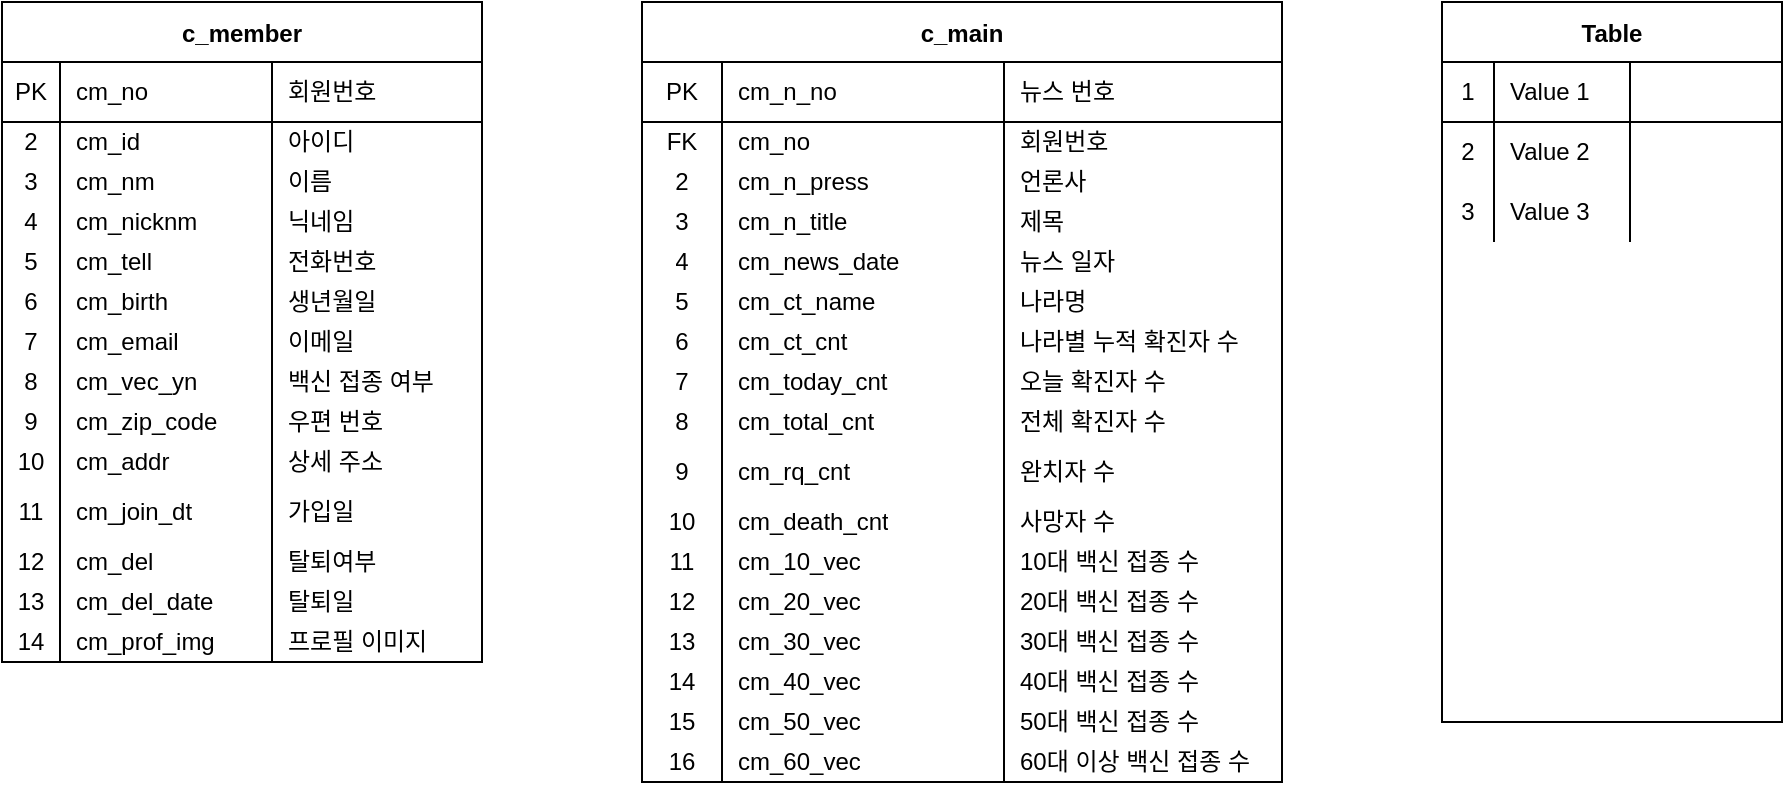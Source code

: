 <mxfile version="15.4.1" type="github" pages="2">
  <diagram id="PhgHmQy29HleR9232-ch" name="Page-1">
    <mxGraphModel dx="1422" dy="794" grid="1" gridSize="10" guides="1" tooltips="1" connect="1" arrows="1" fold="1" page="1" pageScale="1" pageWidth="3300" pageHeight="4681" math="0" shadow="0">
      <root>
        <mxCell id="0" />
        <mxCell id="1" parent="0" />
        <mxCell id="lu6jLlneWJ36-ySOmMYC-1" value="c_member" style="shape=table;startSize=30;container=1;collapsible=0;childLayout=tableLayout;fixedRows=1;rowLines=0;fontStyle=1;align=center;pointerEvents=1;" parent="1" vertex="1">
          <mxGeometry x="40" y="80" width="240" height="330" as="geometry" />
        </mxCell>
        <mxCell id="lu6jLlneWJ36-ySOmMYC-2" value="" style="shape=partialRectangle;html=1;whiteSpace=wrap;collapsible=0;dropTarget=0;pointerEvents=1;fillColor=none;top=0;left=0;bottom=1;right=0;points=[[0,0.5],[1,0.5]];portConstraint=eastwest;" parent="lu6jLlneWJ36-ySOmMYC-1" vertex="1">
          <mxGeometry y="30" width="240" height="30" as="geometry" />
        </mxCell>
        <mxCell id="lu6jLlneWJ36-ySOmMYC-3" value="PK" style="shape=partialRectangle;html=1;whiteSpace=wrap;connectable=0;fillColor=none;top=0;left=0;bottom=0;right=0;overflow=hidden;pointerEvents=1;" parent="lu6jLlneWJ36-ySOmMYC-2" vertex="1">
          <mxGeometry width="29" height="30" as="geometry">
            <mxRectangle width="29" height="30" as="alternateBounds" />
          </mxGeometry>
        </mxCell>
        <mxCell id="lu6jLlneWJ36-ySOmMYC-4" value="cm_no" style="shape=partialRectangle;html=1;whiteSpace=wrap;connectable=0;fillColor=none;top=0;left=0;bottom=0;right=0;align=left;spacingLeft=6;overflow=hidden;pointerEvents=1;" parent="lu6jLlneWJ36-ySOmMYC-2" vertex="1">
          <mxGeometry x="29" width="106" height="30" as="geometry">
            <mxRectangle width="106" height="30" as="alternateBounds" />
          </mxGeometry>
        </mxCell>
        <mxCell id="0epXOiF0-PzlHcYDLfbG-31" value="회원번호" style="shape=partialRectangle;html=1;whiteSpace=wrap;connectable=0;fillColor=none;top=0;left=0;bottom=0;right=0;align=left;spacingLeft=6;overflow=hidden;pointerEvents=1;" parent="lu6jLlneWJ36-ySOmMYC-2" vertex="1">
          <mxGeometry x="135" width="105" height="30" as="geometry">
            <mxRectangle width="105" height="30" as="alternateBounds" />
          </mxGeometry>
        </mxCell>
        <mxCell id="lu6jLlneWJ36-ySOmMYC-5" value="" style="shape=partialRectangle;html=1;whiteSpace=wrap;collapsible=0;dropTarget=0;pointerEvents=1;fillColor=none;top=0;left=0;bottom=0;right=0;points=[[0,0.5],[1,0.5]];portConstraint=eastwest;" parent="lu6jLlneWJ36-ySOmMYC-1" vertex="1">
          <mxGeometry y="60" width="240" height="20" as="geometry" />
        </mxCell>
        <mxCell id="lu6jLlneWJ36-ySOmMYC-6" value="2" style="shape=partialRectangle;html=1;whiteSpace=wrap;connectable=0;fillColor=none;top=0;left=0;bottom=0;right=0;overflow=hidden;pointerEvents=1;" parent="lu6jLlneWJ36-ySOmMYC-5" vertex="1">
          <mxGeometry width="29" height="20" as="geometry">
            <mxRectangle width="29" height="20" as="alternateBounds" />
          </mxGeometry>
        </mxCell>
        <mxCell id="lu6jLlneWJ36-ySOmMYC-7" value="cm_id" style="shape=partialRectangle;html=1;whiteSpace=wrap;connectable=0;fillColor=none;top=0;left=0;bottom=0;right=0;align=left;spacingLeft=6;overflow=hidden;pointerEvents=1;" parent="lu6jLlneWJ36-ySOmMYC-5" vertex="1">
          <mxGeometry x="29" width="106" height="20" as="geometry">
            <mxRectangle width="106" height="20" as="alternateBounds" />
          </mxGeometry>
        </mxCell>
        <mxCell id="0epXOiF0-PzlHcYDLfbG-32" value="아이디" style="shape=partialRectangle;html=1;whiteSpace=wrap;connectable=0;fillColor=none;top=0;left=0;bottom=0;right=0;align=left;spacingLeft=6;overflow=hidden;pointerEvents=1;" parent="lu6jLlneWJ36-ySOmMYC-5" vertex="1">
          <mxGeometry x="135" width="105" height="20" as="geometry">
            <mxRectangle width="105" height="20" as="alternateBounds" />
          </mxGeometry>
        </mxCell>
        <mxCell id="lu6jLlneWJ36-ySOmMYC-8" value="" style="shape=partialRectangle;html=1;whiteSpace=wrap;collapsible=0;dropTarget=0;pointerEvents=1;fillColor=none;top=0;left=0;bottom=0;right=0;points=[[0,0.5],[1,0.5]];portConstraint=eastwest;" parent="lu6jLlneWJ36-ySOmMYC-1" vertex="1">
          <mxGeometry y="80" width="240" height="20" as="geometry" />
        </mxCell>
        <mxCell id="lu6jLlneWJ36-ySOmMYC-9" value="3" style="shape=partialRectangle;html=1;whiteSpace=wrap;connectable=0;fillColor=none;top=0;left=0;bottom=0;right=0;overflow=hidden;pointerEvents=1;" parent="lu6jLlneWJ36-ySOmMYC-8" vertex="1">
          <mxGeometry width="29" height="20" as="geometry">
            <mxRectangle width="29" height="20" as="alternateBounds" />
          </mxGeometry>
        </mxCell>
        <mxCell id="lu6jLlneWJ36-ySOmMYC-10" value="cm_nm" style="shape=partialRectangle;html=1;whiteSpace=wrap;connectable=0;fillColor=none;top=0;left=0;bottom=0;right=0;align=left;spacingLeft=6;overflow=hidden;pointerEvents=1;" parent="lu6jLlneWJ36-ySOmMYC-8" vertex="1">
          <mxGeometry x="29" width="106" height="20" as="geometry">
            <mxRectangle width="106" height="20" as="alternateBounds" />
          </mxGeometry>
        </mxCell>
        <mxCell id="0epXOiF0-PzlHcYDLfbG-33" value="이름" style="shape=partialRectangle;html=1;whiteSpace=wrap;connectable=0;fillColor=none;top=0;left=0;bottom=0;right=0;align=left;spacingLeft=6;overflow=hidden;pointerEvents=1;" parent="lu6jLlneWJ36-ySOmMYC-8" vertex="1">
          <mxGeometry x="135" width="105" height="20" as="geometry">
            <mxRectangle width="105" height="20" as="alternateBounds" />
          </mxGeometry>
        </mxCell>
        <mxCell id="0epXOiF0-PzlHcYDLfbG-7" style="shape=partialRectangle;html=1;whiteSpace=wrap;collapsible=0;dropTarget=0;pointerEvents=1;fillColor=none;top=0;left=0;bottom=0;right=0;points=[[0,0.5],[1,0.5]];portConstraint=eastwest;" parent="lu6jLlneWJ36-ySOmMYC-1" vertex="1">
          <mxGeometry y="100" width="240" height="20" as="geometry" />
        </mxCell>
        <mxCell id="0epXOiF0-PzlHcYDLfbG-8" value="4" style="shape=partialRectangle;html=1;whiteSpace=wrap;connectable=0;fillColor=none;top=0;left=0;bottom=0;right=0;overflow=hidden;pointerEvents=1;" parent="0epXOiF0-PzlHcYDLfbG-7" vertex="1">
          <mxGeometry width="29" height="20" as="geometry">
            <mxRectangle width="29" height="20" as="alternateBounds" />
          </mxGeometry>
        </mxCell>
        <mxCell id="0epXOiF0-PzlHcYDLfbG-9" value="cm_nicknm" style="shape=partialRectangle;html=1;whiteSpace=wrap;connectable=0;fillColor=none;top=0;left=0;bottom=0;right=0;align=left;spacingLeft=6;overflow=hidden;pointerEvents=1;" parent="0epXOiF0-PzlHcYDLfbG-7" vertex="1">
          <mxGeometry x="29" width="106" height="20" as="geometry">
            <mxRectangle width="106" height="20" as="alternateBounds" />
          </mxGeometry>
        </mxCell>
        <mxCell id="0epXOiF0-PzlHcYDLfbG-34" value="닉네임" style="shape=partialRectangle;html=1;whiteSpace=wrap;connectable=0;fillColor=none;top=0;left=0;bottom=0;right=0;align=left;spacingLeft=6;overflow=hidden;pointerEvents=1;" parent="0epXOiF0-PzlHcYDLfbG-7" vertex="1">
          <mxGeometry x="135" width="105" height="20" as="geometry">
            <mxRectangle width="105" height="20" as="alternateBounds" />
          </mxGeometry>
        </mxCell>
        <mxCell id="0epXOiF0-PzlHcYDLfbG-10" style="shape=partialRectangle;html=1;whiteSpace=wrap;collapsible=0;dropTarget=0;pointerEvents=1;fillColor=none;top=0;left=0;bottom=0;right=0;points=[[0,0.5],[1,0.5]];portConstraint=eastwest;" parent="lu6jLlneWJ36-ySOmMYC-1" vertex="1">
          <mxGeometry y="120" width="240" height="20" as="geometry" />
        </mxCell>
        <mxCell id="0epXOiF0-PzlHcYDLfbG-11" value="5" style="shape=partialRectangle;html=1;whiteSpace=wrap;connectable=0;fillColor=none;top=0;left=0;bottom=0;right=0;overflow=hidden;pointerEvents=1;" parent="0epXOiF0-PzlHcYDLfbG-10" vertex="1">
          <mxGeometry width="29" height="20" as="geometry">
            <mxRectangle width="29" height="20" as="alternateBounds" />
          </mxGeometry>
        </mxCell>
        <mxCell id="0epXOiF0-PzlHcYDLfbG-12" value="&lt;span&gt;cm_tell&lt;/span&gt;" style="shape=partialRectangle;html=1;whiteSpace=wrap;connectable=0;fillColor=none;top=0;left=0;bottom=0;right=0;align=left;spacingLeft=6;overflow=hidden;pointerEvents=1;" parent="0epXOiF0-PzlHcYDLfbG-10" vertex="1">
          <mxGeometry x="29" width="106" height="20" as="geometry">
            <mxRectangle width="106" height="20" as="alternateBounds" />
          </mxGeometry>
        </mxCell>
        <mxCell id="0epXOiF0-PzlHcYDLfbG-35" value="전화번호" style="shape=partialRectangle;html=1;whiteSpace=wrap;connectable=0;fillColor=none;top=0;left=0;bottom=0;right=0;align=left;spacingLeft=6;overflow=hidden;pointerEvents=1;" parent="0epXOiF0-PzlHcYDLfbG-10" vertex="1">
          <mxGeometry x="135" width="105" height="20" as="geometry">
            <mxRectangle width="105" height="20" as="alternateBounds" />
          </mxGeometry>
        </mxCell>
        <mxCell id="W1DUVoy07ReQrdQAv5vD-70" style="shape=partialRectangle;html=1;whiteSpace=wrap;collapsible=0;dropTarget=0;pointerEvents=1;fillColor=none;top=0;left=0;bottom=0;right=0;points=[[0,0.5],[1,0.5]];portConstraint=eastwest;" vertex="1" parent="lu6jLlneWJ36-ySOmMYC-1">
          <mxGeometry y="140" width="240" height="20" as="geometry" />
        </mxCell>
        <mxCell id="W1DUVoy07ReQrdQAv5vD-71" value="6" style="shape=partialRectangle;html=1;whiteSpace=wrap;connectable=0;fillColor=none;top=0;left=0;bottom=0;right=0;overflow=hidden;pointerEvents=1;" vertex="1" parent="W1DUVoy07ReQrdQAv5vD-70">
          <mxGeometry width="29" height="20" as="geometry">
            <mxRectangle width="29" height="20" as="alternateBounds" />
          </mxGeometry>
        </mxCell>
        <mxCell id="W1DUVoy07ReQrdQAv5vD-72" value="cm_birth" style="shape=partialRectangle;html=1;whiteSpace=wrap;connectable=0;fillColor=none;top=0;left=0;bottom=0;right=0;align=left;spacingLeft=6;overflow=hidden;pointerEvents=1;" vertex="1" parent="W1DUVoy07ReQrdQAv5vD-70">
          <mxGeometry x="29" width="106" height="20" as="geometry">
            <mxRectangle width="106" height="20" as="alternateBounds" />
          </mxGeometry>
        </mxCell>
        <mxCell id="W1DUVoy07ReQrdQAv5vD-73" value="생년월일" style="shape=partialRectangle;html=1;whiteSpace=wrap;connectable=0;fillColor=none;top=0;left=0;bottom=0;right=0;align=left;spacingLeft=6;overflow=hidden;pointerEvents=1;" vertex="1" parent="W1DUVoy07ReQrdQAv5vD-70">
          <mxGeometry x="135" width="105" height="20" as="geometry">
            <mxRectangle width="105" height="20" as="alternateBounds" />
          </mxGeometry>
        </mxCell>
        <mxCell id="0epXOiF0-PzlHcYDLfbG-13" style="shape=partialRectangle;html=1;whiteSpace=wrap;collapsible=0;dropTarget=0;pointerEvents=1;fillColor=none;top=0;left=0;bottom=0;right=0;points=[[0,0.5],[1,0.5]];portConstraint=eastwest;" parent="lu6jLlneWJ36-ySOmMYC-1" vertex="1">
          <mxGeometry y="160" width="240" height="20" as="geometry" />
        </mxCell>
        <mxCell id="0epXOiF0-PzlHcYDLfbG-14" value="7" style="shape=partialRectangle;html=1;whiteSpace=wrap;connectable=0;fillColor=none;top=0;left=0;bottom=0;right=0;overflow=hidden;pointerEvents=1;" parent="0epXOiF0-PzlHcYDLfbG-13" vertex="1">
          <mxGeometry width="29" height="20" as="geometry">
            <mxRectangle width="29" height="20" as="alternateBounds" />
          </mxGeometry>
        </mxCell>
        <mxCell id="0epXOiF0-PzlHcYDLfbG-15" value="&lt;span&gt;cm_email&lt;/span&gt;" style="shape=partialRectangle;html=1;whiteSpace=wrap;connectable=0;fillColor=none;top=0;left=0;bottom=0;right=0;align=left;spacingLeft=6;overflow=hidden;pointerEvents=1;" parent="0epXOiF0-PzlHcYDLfbG-13" vertex="1">
          <mxGeometry x="29" width="106" height="20" as="geometry">
            <mxRectangle width="106" height="20" as="alternateBounds" />
          </mxGeometry>
        </mxCell>
        <mxCell id="0epXOiF0-PzlHcYDLfbG-36" value="이메일" style="shape=partialRectangle;html=1;whiteSpace=wrap;connectable=0;fillColor=none;top=0;left=0;bottom=0;right=0;align=left;spacingLeft=6;overflow=hidden;pointerEvents=1;" parent="0epXOiF0-PzlHcYDLfbG-13" vertex="1">
          <mxGeometry x="135" width="105" height="20" as="geometry">
            <mxRectangle width="105" height="20" as="alternateBounds" />
          </mxGeometry>
        </mxCell>
        <mxCell id="0epXOiF0-PzlHcYDLfbG-16" style="shape=partialRectangle;html=1;whiteSpace=wrap;collapsible=0;dropTarget=0;pointerEvents=1;fillColor=none;top=0;left=0;bottom=0;right=0;points=[[0,0.5],[1,0.5]];portConstraint=eastwest;" parent="lu6jLlneWJ36-ySOmMYC-1" vertex="1">
          <mxGeometry y="180" width="240" height="20" as="geometry" />
        </mxCell>
        <mxCell id="0epXOiF0-PzlHcYDLfbG-17" value="8" style="shape=partialRectangle;html=1;whiteSpace=wrap;connectable=0;fillColor=none;top=0;left=0;bottom=0;right=0;overflow=hidden;pointerEvents=1;" parent="0epXOiF0-PzlHcYDLfbG-16" vertex="1">
          <mxGeometry width="29" height="20" as="geometry">
            <mxRectangle width="29" height="20" as="alternateBounds" />
          </mxGeometry>
        </mxCell>
        <mxCell id="0epXOiF0-PzlHcYDLfbG-18" value="&lt;span&gt;cm_vec_yn&lt;/span&gt;" style="shape=partialRectangle;html=1;whiteSpace=wrap;connectable=0;fillColor=none;top=0;left=0;bottom=0;right=0;align=left;spacingLeft=6;overflow=hidden;pointerEvents=1;" parent="0epXOiF0-PzlHcYDLfbG-16" vertex="1">
          <mxGeometry x="29" width="106" height="20" as="geometry">
            <mxRectangle width="106" height="20" as="alternateBounds" />
          </mxGeometry>
        </mxCell>
        <mxCell id="0epXOiF0-PzlHcYDLfbG-37" value="백신 접종 여부" style="shape=partialRectangle;html=1;whiteSpace=wrap;connectable=0;fillColor=none;top=0;left=0;bottom=0;right=0;align=left;spacingLeft=6;overflow=hidden;pointerEvents=1;" parent="0epXOiF0-PzlHcYDLfbG-16" vertex="1">
          <mxGeometry x="135" width="105" height="20" as="geometry">
            <mxRectangle width="105" height="20" as="alternateBounds" />
          </mxGeometry>
        </mxCell>
        <mxCell id="0epXOiF0-PzlHcYDLfbG-19" style="shape=partialRectangle;html=1;whiteSpace=wrap;collapsible=0;dropTarget=0;pointerEvents=1;fillColor=none;top=0;left=0;bottom=0;right=0;points=[[0,0.5],[1,0.5]];portConstraint=eastwest;" parent="lu6jLlneWJ36-ySOmMYC-1" vertex="1">
          <mxGeometry y="200" width="240" height="20" as="geometry" />
        </mxCell>
        <mxCell id="0epXOiF0-PzlHcYDLfbG-20" value="9" style="shape=partialRectangle;html=1;whiteSpace=wrap;connectable=0;fillColor=none;top=0;left=0;bottom=0;right=0;overflow=hidden;pointerEvents=1;" parent="0epXOiF0-PzlHcYDLfbG-19" vertex="1">
          <mxGeometry width="29" height="20" as="geometry">
            <mxRectangle width="29" height="20" as="alternateBounds" />
          </mxGeometry>
        </mxCell>
        <mxCell id="0epXOiF0-PzlHcYDLfbG-21" value="&lt;span&gt;cm_zip_code&lt;/span&gt;" style="shape=partialRectangle;html=1;whiteSpace=wrap;connectable=0;fillColor=none;top=0;left=0;bottom=0;right=0;align=left;spacingLeft=6;overflow=hidden;pointerEvents=1;" parent="0epXOiF0-PzlHcYDLfbG-19" vertex="1">
          <mxGeometry x="29" width="106" height="20" as="geometry">
            <mxRectangle width="106" height="20" as="alternateBounds" />
          </mxGeometry>
        </mxCell>
        <mxCell id="0epXOiF0-PzlHcYDLfbG-38" value="우편 번호" style="shape=partialRectangle;html=1;whiteSpace=wrap;connectable=0;fillColor=none;top=0;left=0;bottom=0;right=0;align=left;spacingLeft=6;overflow=hidden;pointerEvents=1;" parent="0epXOiF0-PzlHcYDLfbG-19" vertex="1">
          <mxGeometry x="135" width="105" height="20" as="geometry">
            <mxRectangle width="105" height="20" as="alternateBounds" />
          </mxGeometry>
        </mxCell>
        <mxCell id="W1DUVoy07ReQrdQAv5vD-5" style="shape=partialRectangle;html=1;whiteSpace=wrap;collapsible=0;dropTarget=0;pointerEvents=1;fillColor=none;top=0;left=0;bottom=0;right=0;points=[[0,0.5],[1,0.5]];portConstraint=eastwest;" vertex="1" parent="lu6jLlneWJ36-ySOmMYC-1">
          <mxGeometry y="220" width="240" height="20" as="geometry" />
        </mxCell>
        <mxCell id="W1DUVoy07ReQrdQAv5vD-6" value="10" style="shape=partialRectangle;html=1;whiteSpace=wrap;connectable=0;fillColor=none;top=0;left=0;bottom=0;right=0;overflow=hidden;pointerEvents=1;" vertex="1" parent="W1DUVoy07ReQrdQAv5vD-5">
          <mxGeometry width="29" height="20" as="geometry">
            <mxRectangle width="29" height="20" as="alternateBounds" />
          </mxGeometry>
        </mxCell>
        <mxCell id="W1DUVoy07ReQrdQAv5vD-7" value="&lt;span&gt;cm_addr&lt;/span&gt;" style="shape=partialRectangle;html=1;whiteSpace=wrap;connectable=0;fillColor=none;top=0;left=0;bottom=0;right=0;align=left;spacingLeft=6;overflow=hidden;pointerEvents=1;" vertex="1" parent="W1DUVoy07ReQrdQAv5vD-5">
          <mxGeometry x="29" width="106" height="20" as="geometry">
            <mxRectangle width="106" height="20" as="alternateBounds" />
          </mxGeometry>
        </mxCell>
        <mxCell id="W1DUVoy07ReQrdQAv5vD-8" value="상세 주소" style="shape=partialRectangle;html=1;whiteSpace=wrap;connectable=0;fillColor=none;top=0;left=0;bottom=0;right=0;align=left;spacingLeft=6;overflow=hidden;pointerEvents=1;" vertex="1" parent="W1DUVoy07ReQrdQAv5vD-5">
          <mxGeometry x="135" width="105" height="20" as="geometry">
            <mxRectangle width="105" height="20" as="alternateBounds" />
          </mxGeometry>
        </mxCell>
        <mxCell id="0epXOiF0-PzlHcYDLfbG-22" style="shape=partialRectangle;html=1;whiteSpace=wrap;collapsible=0;dropTarget=0;pointerEvents=1;fillColor=none;top=0;left=0;bottom=0;right=0;points=[[0,0.5],[1,0.5]];portConstraint=eastwest;" parent="lu6jLlneWJ36-ySOmMYC-1" vertex="1">
          <mxGeometry y="240" width="240" height="30" as="geometry" />
        </mxCell>
        <mxCell id="0epXOiF0-PzlHcYDLfbG-23" value="11" style="shape=partialRectangle;html=1;whiteSpace=wrap;connectable=0;fillColor=none;top=0;left=0;bottom=0;right=0;overflow=hidden;pointerEvents=1;" parent="0epXOiF0-PzlHcYDLfbG-22" vertex="1">
          <mxGeometry width="29" height="30" as="geometry">
            <mxRectangle width="29" height="30" as="alternateBounds" />
          </mxGeometry>
        </mxCell>
        <mxCell id="0epXOiF0-PzlHcYDLfbG-24" value="&lt;span&gt;cm_join_dt&lt;/span&gt;" style="shape=partialRectangle;html=1;whiteSpace=wrap;connectable=0;fillColor=none;top=0;left=0;bottom=0;right=0;align=left;spacingLeft=6;overflow=hidden;pointerEvents=1;" parent="0epXOiF0-PzlHcYDLfbG-22" vertex="1">
          <mxGeometry x="29" width="106" height="30" as="geometry">
            <mxRectangle width="106" height="30" as="alternateBounds" />
          </mxGeometry>
        </mxCell>
        <mxCell id="0epXOiF0-PzlHcYDLfbG-39" value="가입일" style="shape=partialRectangle;html=1;whiteSpace=wrap;connectable=0;fillColor=none;top=0;left=0;bottom=0;right=0;align=left;spacingLeft=6;overflow=hidden;pointerEvents=1;" parent="0epXOiF0-PzlHcYDLfbG-22" vertex="1">
          <mxGeometry x="135" width="105" height="30" as="geometry">
            <mxRectangle width="105" height="30" as="alternateBounds" />
          </mxGeometry>
        </mxCell>
        <mxCell id="0epXOiF0-PzlHcYDLfbG-25" style="shape=partialRectangle;html=1;whiteSpace=wrap;collapsible=0;dropTarget=0;pointerEvents=1;fillColor=none;top=0;left=0;bottom=0;right=0;points=[[0,0.5],[1,0.5]];portConstraint=eastwest;" parent="lu6jLlneWJ36-ySOmMYC-1" vertex="1">
          <mxGeometry y="270" width="240" height="20" as="geometry" />
        </mxCell>
        <mxCell id="0epXOiF0-PzlHcYDLfbG-26" value="12" style="shape=partialRectangle;html=1;whiteSpace=wrap;connectable=0;fillColor=none;top=0;left=0;bottom=0;right=0;overflow=hidden;pointerEvents=1;" parent="0epXOiF0-PzlHcYDLfbG-25" vertex="1">
          <mxGeometry width="29" height="20" as="geometry">
            <mxRectangle width="29" height="20" as="alternateBounds" />
          </mxGeometry>
        </mxCell>
        <mxCell id="0epXOiF0-PzlHcYDLfbG-27" value="&lt;span&gt;cm_del&lt;/span&gt;" style="shape=partialRectangle;html=1;whiteSpace=wrap;connectable=0;fillColor=none;top=0;left=0;bottom=0;right=0;align=left;spacingLeft=6;overflow=hidden;pointerEvents=1;" parent="0epXOiF0-PzlHcYDLfbG-25" vertex="1">
          <mxGeometry x="29" width="106" height="20" as="geometry">
            <mxRectangle width="106" height="20" as="alternateBounds" />
          </mxGeometry>
        </mxCell>
        <mxCell id="0epXOiF0-PzlHcYDLfbG-40" value="탈퇴여부" style="shape=partialRectangle;html=1;whiteSpace=wrap;connectable=0;fillColor=none;top=0;left=0;bottom=0;right=0;align=left;spacingLeft=6;overflow=hidden;pointerEvents=1;" parent="0epXOiF0-PzlHcYDLfbG-25" vertex="1">
          <mxGeometry x="135" width="105" height="20" as="geometry">
            <mxRectangle width="105" height="20" as="alternateBounds" />
          </mxGeometry>
        </mxCell>
        <mxCell id="0epXOiF0-PzlHcYDLfbG-28" style="shape=partialRectangle;html=1;whiteSpace=wrap;collapsible=0;dropTarget=0;pointerEvents=1;fillColor=none;top=0;left=0;bottom=0;right=0;points=[[0,0.5],[1,0.5]];portConstraint=eastwest;" parent="lu6jLlneWJ36-ySOmMYC-1" vertex="1">
          <mxGeometry y="290" width="240" height="20" as="geometry" />
        </mxCell>
        <mxCell id="0epXOiF0-PzlHcYDLfbG-29" value="13" style="shape=partialRectangle;html=1;whiteSpace=wrap;connectable=0;fillColor=none;top=0;left=0;bottom=0;right=0;overflow=hidden;pointerEvents=1;" parent="0epXOiF0-PzlHcYDLfbG-28" vertex="1">
          <mxGeometry width="29" height="20" as="geometry">
            <mxRectangle width="29" height="20" as="alternateBounds" />
          </mxGeometry>
        </mxCell>
        <mxCell id="0epXOiF0-PzlHcYDLfbG-30" value="cm_del_date" style="shape=partialRectangle;html=1;whiteSpace=wrap;connectable=0;fillColor=none;top=0;left=0;bottom=0;right=0;align=left;spacingLeft=6;overflow=hidden;pointerEvents=1;" parent="0epXOiF0-PzlHcYDLfbG-28" vertex="1">
          <mxGeometry x="29" width="106" height="20" as="geometry">
            <mxRectangle width="106" height="20" as="alternateBounds" />
          </mxGeometry>
        </mxCell>
        <mxCell id="0epXOiF0-PzlHcYDLfbG-41" value="탈퇴일" style="shape=partialRectangle;html=1;whiteSpace=wrap;connectable=0;fillColor=none;top=0;left=0;bottom=0;right=0;align=left;spacingLeft=6;overflow=hidden;pointerEvents=1;" parent="0epXOiF0-PzlHcYDLfbG-28" vertex="1">
          <mxGeometry x="135" width="105" height="20" as="geometry">
            <mxRectangle width="105" height="20" as="alternateBounds" />
          </mxGeometry>
        </mxCell>
        <mxCell id="W1DUVoy07ReQrdQAv5vD-1" style="shape=partialRectangle;html=1;whiteSpace=wrap;collapsible=0;dropTarget=0;pointerEvents=1;fillColor=none;top=0;left=0;bottom=0;right=0;points=[[0,0.5],[1,0.5]];portConstraint=eastwest;" vertex="1" parent="lu6jLlneWJ36-ySOmMYC-1">
          <mxGeometry y="310" width="240" height="20" as="geometry" />
        </mxCell>
        <mxCell id="W1DUVoy07ReQrdQAv5vD-2" value="14" style="shape=partialRectangle;html=1;whiteSpace=wrap;connectable=0;fillColor=none;top=0;left=0;bottom=0;right=0;overflow=hidden;pointerEvents=1;" vertex="1" parent="W1DUVoy07ReQrdQAv5vD-1">
          <mxGeometry width="29" height="20" as="geometry">
            <mxRectangle width="29" height="20" as="alternateBounds" />
          </mxGeometry>
        </mxCell>
        <mxCell id="W1DUVoy07ReQrdQAv5vD-3" value="&lt;span&gt;cm_prof_img&lt;/span&gt;" style="shape=partialRectangle;html=1;whiteSpace=wrap;connectable=0;fillColor=none;top=0;left=0;bottom=0;right=0;align=left;spacingLeft=6;overflow=hidden;pointerEvents=1;" vertex="1" parent="W1DUVoy07ReQrdQAv5vD-1">
          <mxGeometry x="29" width="106" height="20" as="geometry">
            <mxRectangle width="106" height="20" as="alternateBounds" />
          </mxGeometry>
        </mxCell>
        <mxCell id="W1DUVoy07ReQrdQAv5vD-4" value="프로필 이미지" style="shape=partialRectangle;html=1;whiteSpace=wrap;connectable=0;fillColor=none;top=0;left=0;bottom=0;right=0;align=left;spacingLeft=6;overflow=hidden;pointerEvents=1;" vertex="1" parent="W1DUVoy07ReQrdQAv5vD-1">
          <mxGeometry x="135" width="105" height="20" as="geometry">
            <mxRectangle width="105" height="20" as="alternateBounds" />
          </mxGeometry>
        </mxCell>
        <mxCell id="W1DUVoy07ReQrdQAv5vD-9" value="c_main" style="shape=table;startSize=30;container=1;collapsible=0;childLayout=tableLayout;fixedRows=1;rowLines=0;fontStyle=1;align=center;pointerEvents=1;" vertex="1" parent="1">
          <mxGeometry x="360" y="80" width="320" height="390" as="geometry" />
        </mxCell>
        <mxCell id="W1DUVoy07ReQrdQAv5vD-10" value="" style="shape=partialRectangle;html=1;whiteSpace=wrap;collapsible=0;dropTarget=0;pointerEvents=1;fillColor=none;top=0;left=0;bottom=1;right=0;points=[[0,0.5],[1,0.5]];portConstraint=eastwest;" vertex="1" parent="W1DUVoy07ReQrdQAv5vD-9">
          <mxGeometry y="30" width="320" height="30" as="geometry" />
        </mxCell>
        <mxCell id="W1DUVoy07ReQrdQAv5vD-11" value="PK" style="shape=partialRectangle;html=1;whiteSpace=wrap;connectable=0;fillColor=none;top=0;left=0;bottom=0;right=0;overflow=hidden;pointerEvents=1;" vertex="1" parent="W1DUVoy07ReQrdQAv5vD-10">
          <mxGeometry width="40" height="30" as="geometry">
            <mxRectangle width="40" height="30" as="alternateBounds" />
          </mxGeometry>
        </mxCell>
        <mxCell id="W1DUVoy07ReQrdQAv5vD-12" value="cm_n_no" style="shape=partialRectangle;html=1;whiteSpace=wrap;connectable=0;fillColor=none;top=0;left=0;bottom=0;right=0;align=left;spacingLeft=6;overflow=hidden;pointerEvents=1;" vertex="1" parent="W1DUVoy07ReQrdQAv5vD-10">
          <mxGeometry x="40" width="141" height="30" as="geometry">
            <mxRectangle width="141" height="30" as="alternateBounds" />
          </mxGeometry>
        </mxCell>
        <mxCell id="W1DUVoy07ReQrdQAv5vD-13" value="뉴스 번호" style="shape=partialRectangle;html=1;whiteSpace=wrap;connectable=0;fillColor=none;top=0;left=0;bottom=0;right=0;align=left;spacingLeft=6;overflow=hidden;pointerEvents=1;" vertex="1" parent="W1DUVoy07ReQrdQAv5vD-10">
          <mxGeometry x="181" width="139" height="30" as="geometry">
            <mxRectangle width="139" height="30" as="alternateBounds" />
          </mxGeometry>
        </mxCell>
        <mxCell id="W1DUVoy07ReQrdQAv5vD-101" style="shape=partialRectangle;html=1;whiteSpace=wrap;collapsible=0;dropTarget=0;pointerEvents=1;fillColor=none;top=0;left=0;bottom=0;right=0;points=[[0,0.5],[1,0.5]];portConstraint=eastwest;" vertex="1" parent="W1DUVoy07ReQrdQAv5vD-9">
          <mxGeometry y="60" width="320" height="20" as="geometry" />
        </mxCell>
        <mxCell id="W1DUVoy07ReQrdQAv5vD-102" value="&lt;span&gt;FK&lt;/span&gt;" style="shape=partialRectangle;html=1;whiteSpace=wrap;connectable=0;fillColor=none;top=0;left=0;bottom=0;right=0;overflow=hidden;pointerEvents=1;" vertex="1" parent="W1DUVoy07ReQrdQAv5vD-101">
          <mxGeometry width="40" height="20" as="geometry">
            <mxRectangle width="40" height="20" as="alternateBounds" />
          </mxGeometry>
        </mxCell>
        <mxCell id="W1DUVoy07ReQrdQAv5vD-103" value="&lt;span&gt;cm_no&lt;/span&gt;" style="shape=partialRectangle;html=1;whiteSpace=wrap;connectable=0;fillColor=none;top=0;left=0;bottom=0;right=0;align=left;spacingLeft=6;overflow=hidden;pointerEvents=1;" vertex="1" parent="W1DUVoy07ReQrdQAv5vD-101">
          <mxGeometry x="40" width="141" height="20" as="geometry">
            <mxRectangle width="141" height="20" as="alternateBounds" />
          </mxGeometry>
        </mxCell>
        <mxCell id="W1DUVoy07ReQrdQAv5vD-104" value="&lt;span&gt;회원번호&lt;/span&gt;" style="shape=partialRectangle;html=1;whiteSpace=wrap;connectable=0;fillColor=none;top=0;left=0;bottom=0;right=0;align=left;spacingLeft=6;overflow=hidden;pointerEvents=1;" vertex="1" parent="W1DUVoy07ReQrdQAv5vD-101">
          <mxGeometry x="181" width="139" height="20" as="geometry">
            <mxRectangle width="139" height="20" as="alternateBounds" />
          </mxGeometry>
        </mxCell>
        <mxCell id="W1DUVoy07ReQrdQAv5vD-14" value="" style="shape=partialRectangle;html=1;whiteSpace=wrap;collapsible=0;dropTarget=0;pointerEvents=1;fillColor=none;top=0;left=0;bottom=0;right=0;points=[[0,0.5],[1,0.5]];portConstraint=eastwest;" vertex="1" parent="W1DUVoy07ReQrdQAv5vD-9">
          <mxGeometry y="80" width="320" height="20" as="geometry" />
        </mxCell>
        <mxCell id="W1DUVoy07ReQrdQAv5vD-15" value="2" style="shape=partialRectangle;html=1;whiteSpace=wrap;connectable=0;fillColor=none;top=0;left=0;bottom=0;right=0;overflow=hidden;pointerEvents=1;" vertex="1" parent="W1DUVoy07ReQrdQAv5vD-14">
          <mxGeometry width="40" height="20" as="geometry">
            <mxRectangle width="40" height="20" as="alternateBounds" />
          </mxGeometry>
        </mxCell>
        <mxCell id="W1DUVoy07ReQrdQAv5vD-16" value="cm_n_press" style="shape=partialRectangle;html=1;whiteSpace=wrap;connectable=0;fillColor=none;top=0;left=0;bottom=0;right=0;align=left;spacingLeft=6;overflow=hidden;pointerEvents=1;" vertex="1" parent="W1DUVoy07ReQrdQAv5vD-14">
          <mxGeometry x="40" width="141" height="20" as="geometry">
            <mxRectangle width="141" height="20" as="alternateBounds" />
          </mxGeometry>
        </mxCell>
        <mxCell id="W1DUVoy07ReQrdQAv5vD-17" value="언론사" style="shape=partialRectangle;html=1;whiteSpace=wrap;connectable=0;fillColor=none;top=0;left=0;bottom=0;right=0;align=left;spacingLeft=6;overflow=hidden;pointerEvents=1;" vertex="1" parent="W1DUVoy07ReQrdQAv5vD-14">
          <mxGeometry x="181" width="139" height="20" as="geometry">
            <mxRectangle width="139" height="20" as="alternateBounds" />
          </mxGeometry>
        </mxCell>
        <mxCell id="W1DUVoy07ReQrdQAv5vD-18" value="" style="shape=partialRectangle;html=1;whiteSpace=wrap;collapsible=0;dropTarget=0;pointerEvents=1;fillColor=none;top=0;left=0;bottom=0;right=0;points=[[0,0.5],[1,0.5]];portConstraint=eastwest;" vertex="1" parent="W1DUVoy07ReQrdQAv5vD-9">
          <mxGeometry y="100" width="320" height="20" as="geometry" />
        </mxCell>
        <mxCell id="W1DUVoy07ReQrdQAv5vD-19" value="3" style="shape=partialRectangle;html=1;whiteSpace=wrap;connectable=0;fillColor=none;top=0;left=0;bottom=0;right=0;overflow=hidden;pointerEvents=1;" vertex="1" parent="W1DUVoy07ReQrdQAv5vD-18">
          <mxGeometry width="40" height="20" as="geometry">
            <mxRectangle width="40" height="20" as="alternateBounds" />
          </mxGeometry>
        </mxCell>
        <mxCell id="W1DUVoy07ReQrdQAv5vD-20" value="cm_n_title" style="shape=partialRectangle;html=1;whiteSpace=wrap;connectable=0;fillColor=none;top=0;left=0;bottom=0;right=0;align=left;spacingLeft=6;overflow=hidden;pointerEvents=1;" vertex="1" parent="W1DUVoy07ReQrdQAv5vD-18">
          <mxGeometry x="40" width="141" height="20" as="geometry">
            <mxRectangle width="141" height="20" as="alternateBounds" />
          </mxGeometry>
        </mxCell>
        <mxCell id="W1DUVoy07ReQrdQAv5vD-21" value="제목" style="shape=partialRectangle;html=1;whiteSpace=wrap;connectable=0;fillColor=none;top=0;left=0;bottom=0;right=0;align=left;spacingLeft=6;overflow=hidden;pointerEvents=1;" vertex="1" parent="W1DUVoy07ReQrdQAv5vD-18">
          <mxGeometry x="181" width="139" height="20" as="geometry">
            <mxRectangle width="139" height="20" as="alternateBounds" />
          </mxGeometry>
        </mxCell>
        <mxCell id="W1DUVoy07ReQrdQAv5vD-96" style="shape=partialRectangle;html=1;whiteSpace=wrap;collapsible=0;dropTarget=0;pointerEvents=1;fillColor=none;top=0;left=0;bottom=0;right=0;points=[[0,0.5],[1,0.5]];portConstraint=eastwest;" vertex="1" parent="W1DUVoy07ReQrdQAv5vD-9">
          <mxGeometry y="120" width="320" height="20" as="geometry" />
        </mxCell>
        <mxCell id="W1DUVoy07ReQrdQAv5vD-97" value="4" style="shape=partialRectangle;html=1;whiteSpace=wrap;connectable=0;fillColor=none;top=0;left=0;bottom=0;right=0;overflow=hidden;pointerEvents=1;" vertex="1" parent="W1DUVoy07ReQrdQAv5vD-96">
          <mxGeometry width="40" height="20" as="geometry">
            <mxRectangle width="40" height="20" as="alternateBounds" />
          </mxGeometry>
        </mxCell>
        <mxCell id="W1DUVoy07ReQrdQAv5vD-98" value="&lt;span&gt;cm_news_date&lt;/span&gt;" style="shape=partialRectangle;html=1;whiteSpace=wrap;connectable=0;fillColor=none;top=0;left=0;bottom=0;right=0;align=left;spacingLeft=6;overflow=hidden;pointerEvents=1;" vertex="1" parent="W1DUVoy07ReQrdQAv5vD-96">
          <mxGeometry x="40" width="141" height="20" as="geometry">
            <mxRectangle width="141" height="20" as="alternateBounds" />
          </mxGeometry>
        </mxCell>
        <mxCell id="W1DUVoy07ReQrdQAv5vD-99" value="&lt;span&gt;뉴스 일자&lt;/span&gt;" style="shape=partialRectangle;html=1;whiteSpace=wrap;connectable=0;fillColor=none;top=0;left=0;bottom=0;right=0;align=left;spacingLeft=6;overflow=hidden;pointerEvents=1;" vertex="1" parent="W1DUVoy07ReQrdQAv5vD-96">
          <mxGeometry x="181" width="139" height="20" as="geometry">
            <mxRectangle width="139" height="20" as="alternateBounds" />
          </mxGeometry>
        </mxCell>
        <mxCell id="W1DUVoy07ReQrdQAv5vD-22" style="shape=partialRectangle;html=1;whiteSpace=wrap;collapsible=0;dropTarget=0;pointerEvents=1;fillColor=none;top=0;left=0;bottom=0;right=0;points=[[0,0.5],[1,0.5]];portConstraint=eastwest;" vertex="1" parent="W1DUVoy07ReQrdQAv5vD-9">
          <mxGeometry y="140" width="320" height="20" as="geometry" />
        </mxCell>
        <mxCell id="W1DUVoy07ReQrdQAv5vD-23" value="5" style="shape=partialRectangle;html=1;whiteSpace=wrap;connectable=0;fillColor=none;top=0;left=0;bottom=0;right=0;overflow=hidden;pointerEvents=1;" vertex="1" parent="W1DUVoy07ReQrdQAv5vD-22">
          <mxGeometry width="40" height="20" as="geometry">
            <mxRectangle width="40" height="20" as="alternateBounds" />
          </mxGeometry>
        </mxCell>
        <mxCell id="W1DUVoy07ReQrdQAv5vD-24" value="cm_ct_name" style="shape=partialRectangle;html=1;whiteSpace=wrap;connectable=0;fillColor=none;top=0;left=0;bottom=0;right=0;align=left;spacingLeft=6;overflow=hidden;pointerEvents=1;" vertex="1" parent="W1DUVoy07ReQrdQAv5vD-22">
          <mxGeometry x="40" width="141" height="20" as="geometry">
            <mxRectangle width="141" height="20" as="alternateBounds" />
          </mxGeometry>
        </mxCell>
        <mxCell id="W1DUVoy07ReQrdQAv5vD-25" value="나라명" style="shape=partialRectangle;html=1;whiteSpace=wrap;connectable=0;fillColor=none;top=0;left=0;bottom=0;right=0;align=left;spacingLeft=6;overflow=hidden;pointerEvents=1;" vertex="1" parent="W1DUVoy07ReQrdQAv5vD-22">
          <mxGeometry x="181" width="139" height="20" as="geometry">
            <mxRectangle width="139" height="20" as="alternateBounds" />
          </mxGeometry>
        </mxCell>
        <mxCell id="W1DUVoy07ReQrdQAv5vD-26" style="shape=partialRectangle;html=1;whiteSpace=wrap;collapsible=0;dropTarget=0;pointerEvents=1;fillColor=none;top=0;left=0;bottom=0;right=0;points=[[0,0.5],[1,0.5]];portConstraint=eastwest;" vertex="1" parent="W1DUVoy07ReQrdQAv5vD-9">
          <mxGeometry y="160" width="320" height="20" as="geometry" />
        </mxCell>
        <mxCell id="W1DUVoy07ReQrdQAv5vD-27" value="6" style="shape=partialRectangle;html=1;whiteSpace=wrap;connectable=0;fillColor=none;top=0;left=0;bottom=0;right=0;overflow=hidden;pointerEvents=1;" vertex="1" parent="W1DUVoy07ReQrdQAv5vD-26">
          <mxGeometry width="40" height="20" as="geometry">
            <mxRectangle width="40" height="20" as="alternateBounds" />
          </mxGeometry>
        </mxCell>
        <mxCell id="W1DUVoy07ReQrdQAv5vD-28" value="&lt;span&gt;cm_ct_cnt&lt;/span&gt;" style="shape=partialRectangle;html=1;whiteSpace=wrap;connectable=0;fillColor=none;top=0;left=0;bottom=0;right=0;align=left;spacingLeft=6;overflow=hidden;pointerEvents=1;" vertex="1" parent="W1DUVoy07ReQrdQAv5vD-26">
          <mxGeometry x="40" width="141" height="20" as="geometry">
            <mxRectangle width="141" height="20" as="alternateBounds" />
          </mxGeometry>
        </mxCell>
        <mxCell id="W1DUVoy07ReQrdQAv5vD-29" value="나라별 누적 확진자 수" style="shape=partialRectangle;html=1;whiteSpace=wrap;connectable=0;fillColor=none;top=0;left=0;bottom=0;right=0;align=left;spacingLeft=6;overflow=hidden;pointerEvents=1;" vertex="1" parent="W1DUVoy07ReQrdQAv5vD-26">
          <mxGeometry x="181" width="139" height="20" as="geometry">
            <mxRectangle width="139" height="20" as="alternateBounds" />
          </mxGeometry>
        </mxCell>
        <mxCell id="W1DUVoy07ReQrdQAv5vD-30" style="shape=partialRectangle;html=1;whiteSpace=wrap;collapsible=0;dropTarget=0;pointerEvents=1;fillColor=none;top=0;left=0;bottom=0;right=0;points=[[0,0.5],[1,0.5]];portConstraint=eastwest;" vertex="1" parent="W1DUVoy07ReQrdQAv5vD-9">
          <mxGeometry y="180" width="320" height="20" as="geometry" />
        </mxCell>
        <mxCell id="W1DUVoy07ReQrdQAv5vD-31" value="7" style="shape=partialRectangle;html=1;whiteSpace=wrap;connectable=0;fillColor=none;top=0;left=0;bottom=0;right=0;overflow=hidden;pointerEvents=1;" vertex="1" parent="W1DUVoy07ReQrdQAv5vD-30">
          <mxGeometry width="40" height="20" as="geometry">
            <mxRectangle width="40" height="20" as="alternateBounds" />
          </mxGeometry>
        </mxCell>
        <mxCell id="W1DUVoy07ReQrdQAv5vD-32" value="&lt;span&gt;cm_today_cnt&lt;/span&gt;" style="shape=partialRectangle;html=1;whiteSpace=wrap;connectable=0;fillColor=none;top=0;left=0;bottom=0;right=0;align=left;spacingLeft=6;overflow=hidden;pointerEvents=1;" vertex="1" parent="W1DUVoy07ReQrdQAv5vD-30">
          <mxGeometry x="40" width="141" height="20" as="geometry">
            <mxRectangle width="141" height="20" as="alternateBounds" />
          </mxGeometry>
        </mxCell>
        <mxCell id="W1DUVoy07ReQrdQAv5vD-33" value="오늘 확진자 수" style="shape=partialRectangle;html=1;whiteSpace=wrap;connectable=0;fillColor=none;top=0;left=0;bottom=0;right=0;align=left;spacingLeft=6;overflow=hidden;pointerEvents=1;" vertex="1" parent="W1DUVoy07ReQrdQAv5vD-30">
          <mxGeometry x="181" width="139" height="20" as="geometry">
            <mxRectangle width="139" height="20" as="alternateBounds" />
          </mxGeometry>
        </mxCell>
        <mxCell id="W1DUVoy07ReQrdQAv5vD-38" style="shape=partialRectangle;html=1;whiteSpace=wrap;collapsible=0;dropTarget=0;pointerEvents=1;fillColor=none;top=0;left=0;bottom=0;right=0;points=[[0,0.5],[1,0.5]];portConstraint=eastwest;" vertex="1" parent="W1DUVoy07ReQrdQAv5vD-9">
          <mxGeometry y="200" width="320" height="20" as="geometry" />
        </mxCell>
        <mxCell id="W1DUVoy07ReQrdQAv5vD-39" value="8" style="shape=partialRectangle;html=1;whiteSpace=wrap;connectable=0;fillColor=none;top=0;left=0;bottom=0;right=0;overflow=hidden;pointerEvents=1;" vertex="1" parent="W1DUVoy07ReQrdQAv5vD-38">
          <mxGeometry width="40" height="20" as="geometry">
            <mxRectangle width="40" height="20" as="alternateBounds" />
          </mxGeometry>
        </mxCell>
        <mxCell id="W1DUVoy07ReQrdQAv5vD-40" value="&lt;span&gt;cm_total_cnt&lt;/span&gt;" style="shape=partialRectangle;html=1;whiteSpace=wrap;connectable=0;fillColor=none;top=0;left=0;bottom=0;right=0;align=left;spacingLeft=6;overflow=hidden;pointerEvents=1;" vertex="1" parent="W1DUVoy07ReQrdQAv5vD-38">
          <mxGeometry x="40" width="141" height="20" as="geometry">
            <mxRectangle width="141" height="20" as="alternateBounds" />
          </mxGeometry>
        </mxCell>
        <mxCell id="W1DUVoy07ReQrdQAv5vD-41" value="전체 확진자 수" style="shape=partialRectangle;html=1;whiteSpace=wrap;connectable=0;fillColor=none;top=0;left=0;bottom=0;right=0;align=left;spacingLeft=6;overflow=hidden;pointerEvents=1;" vertex="1" parent="W1DUVoy07ReQrdQAv5vD-38">
          <mxGeometry x="181" width="139" height="20" as="geometry">
            <mxRectangle width="139" height="20" as="alternateBounds" />
          </mxGeometry>
        </mxCell>
        <mxCell id="W1DUVoy07ReQrdQAv5vD-46" style="shape=partialRectangle;html=1;whiteSpace=wrap;collapsible=0;dropTarget=0;pointerEvents=1;fillColor=none;top=0;left=0;bottom=0;right=0;points=[[0,0.5],[1,0.5]];portConstraint=eastwest;" vertex="1" parent="W1DUVoy07ReQrdQAv5vD-9">
          <mxGeometry y="220" width="320" height="30" as="geometry" />
        </mxCell>
        <mxCell id="W1DUVoy07ReQrdQAv5vD-47" value="9" style="shape=partialRectangle;html=1;whiteSpace=wrap;connectable=0;fillColor=none;top=0;left=0;bottom=0;right=0;overflow=hidden;pointerEvents=1;" vertex="1" parent="W1DUVoy07ReQrdQAv5vD-46">
          <mxGeometry width="40" height="30" as="geometry">
            <mxRectangle width="40" height="30" as="alternateBounds" />
          </mxGeometry>
        </mxCell>
        <mxCell id="W1DUVoy07ReQrdQAv5vD-48" value="cm_rq_cnt" style="shape=partialRectangle;html=1;whiteSpace=wrap;connectable=0;fillColor=none;top=0;left=0;bottom=0;right=0;align=left;spacingLeft=6;overflow=hidden;pointerEvents=1;" vertex="1" parent="W1DUVoy07ReQrdQAv5vD-46">
          <mxGeometry x="40" width="141" height="30" as="geometry">
            <mxRectangle width="141" height="30" as="alternateBounds" />
          </mxGeometry>
        </mxCell>
        <mxCell id="W1DUVoy07ReQrdQAv5vD-49" value="완치자 수" style="shape=partialRectangle;html=1;whiteSpace=wrap;connectable=0;fillColor=none;top=0;left=0;bottom=0;right=0;align=left;spacingLeft=6;overflow=hidden;pointerEvents=1;" vertex="1" parent="W1DUVoy07ReQrdQAv5vD-46">
          <mxGeometry x="181" width="139" height="30" as="geometry">
            <mxRectangle width="139" height="30" as="alternateBounds" />
          </mxGeometry>
        </mxCell>
        <mxCell id="W1DUVoy07ReQrdQAv5vD-54" style="shape=partialRectangle;html=1;whiteSpace=wrap;collapsible=0;dropTarget=0;pointerEvents=1;fillColor=none;top=0;left=0;bottom=0;right=0;points=[[0,0.5],[1,0.5]];portConstraint=eastwest;" vertex="1" parent="W1DUVoy07ReQrdQAv5vD-9">
          <mxGeometry y="250" width="320" height="20" as="geometry" />
        </mxCell>
        <mxCell id="W1DUVoy07ReQrdQAv5vD-55" value="10" style="shape=partialRectangle;html=1;whiteSpace=wrap;connectable=0;fillColor=none;top=0;left=0;bottom=0;right=0;overflow=hidden;pointerEvents=1;" vertex="1" parent="W1DUVoy07ReQrdQAv5vD-54">
          <mxGeometry width="40" height="20" as="geometry">
            <mxRectangle width="40" height="20" as="alternateBounds" />
          </mxGeometry>
        </mxCell>
        <mxCell id="W1DUVoy07ReQrdQAv5vD-56" value="cm_death_cnt" style="shape=partialRectangle;html=1;whiteSpace=wrap;connectable=0;fillColor=none;top=0;left=0;bottom=0;right=0;align=left;spacingLeft=6;overflow=hidden;pointerEvents=1;" vertex="1" parent="W1DUVoy07ReQrdQAv5vD-54">
          <mxGeometry x="40" width="141" height="20" as="geometry">
            <mxRectangle width="141" height="20" as="alternateBounds" />
          </mxGeometry>
        </mxCell>
        <mxCell id="W1DUVoy07ReQrdQAv5vD-57" value="사망자 수" style="shape=partialRectangle;html=1;whiteSpace=wrap;connectable=0;fillColor=none;top=0;left=0;bottom=0;right=0;align=left;spacingLeft=6;overflow=hidden;pointerEvents=1;" vertex="1" parent="W1DUVoy07ReQrdQAv5vD-54">
          <mxGeometry x="181" width="139" height="20" as="geometry">
            <mxRectangle width="139" height="20" as="alternateBounds" />
          </mxGeometry>
        </mxCell>
        <mxCell id="W1DUVoy07ReQrdQAv5vD-114" style="shape=partialRectangle;html=1;whiteSpace=wrap;collapsible=0;dropTarget=0;pointerEvents=1;fillColor=none;top=0;left=0;bottom=0;right=0;points=[[0,0.5],[1,0.5]];portConstraint=eastwest;" vertex="1" parent="W1DUVoy07ReQrdQAv5vD-9">
          <mxGeometry y="270" width="320" height="20" as="geometry" />
        </mxCell>
        <mxCell id="W1DUVoy07ReQrdQAv5vD-115" value="11" style="shape=partialRectangle;html=1;whiteSpace=wrap;connectable=0;fillColor=none;top=0;left=0;bottom=0;right=0;overflow=hidden;pointerEvents=1;" vertex="1" parent="W1DUVoy07ReQrdQAv5vD-114">
          <mxGeometry width="40" height="20" as="geometry">
            <mxRectangle width="40" height="20" as="alternateBounds" />
          </mxGeometry>
        </mxCell>
        <mxCell id="W1DUVoy07ReQrdQAv5vD-116" value="cm_10_vec" style="shape=partialRectangle;html=1;whiteSpace=wrap;connectable=0;fillColor=none;top=0;left=0;bottom=0;right=0;align=left;spacingLeft=6;overflow=hidden;pointerEvents=1;" vertex="1" parent="W1DUVoy07ReQrdQAv5vD-114">
          <mxGeometry x="40" width="141" height="20" as="geometry">
            <mxRectangle width="141" height="20" as="alternateBounds" />
          </mxGeometry>
        </mxCell>
        <mxCell id="W1DUVoy07ReQrdQAv5vD-117" value="10대 백신 접종 수" style="shape=partialRectangle;html=1;whiteSpace=wrap;connectable=0;fillColor=none;top=0;left=0;bottom=0;right=0;align=left;spacingLeft=6;overflow=hidden;pointerEvents=1;" vertex="1" parent="W1DUVoy07ReQrdQAv5vD-114">
          <mxGeometry x="181" width="139" height="20" as="geometry">
            <mxRectangle width="139" height="20" as="alternateBounds" />
          </mxGeometry>
        </mxCell>
        <mxCell id="W1DUVoy07ReQrdQAv5vD-62" style="shape=partialRectangle;html=1;whiteSpace=wrap;collapsible=0;dropTarget=0;pointerEvents=1;fillColor=none;top=0;left=0;bottom=0;right=0;points=[[0,0.5],[1,0.5]];portConstraint=eastwest;" vertex="1" parent="W1DUVoy07ReQrdQAv5vD-9">
          <mxGeometry y="290" width="320" height="20" as="geometry" />
        </mxCell>
        <mxCell id="W1DUVoy07ReQrdQAv5vD-63" value="12" style="shape=partialRectangle;html=1;whiteSpace=wrap;connectable=0;fillColor=none;top=0;left=0;bottom=0;right=0;overflow=hidden;pointerEvents=1;" vertex="1" parent="W1DUVoy07ReQrdQAv5vD-62">
          <mxGeometry width="40" height="20" as="geometry">
            <mxRectangle width="40" height="20" as="alternateBounds" />
          </mxGeometry>
        </mxCell>
        <mxCell id="W1DUVoy07ReQrdQAv5vD-64" value="cm_20_vec" style="shape=partialRectangle;html=1;whiteSpace=wrap;connectable=0;fillColor=none;top=0;left=0;bottom=0;right=0;align=left;spacingLeft=6;overflow=hidden;pointerEvents=1;" vertex="1" parent="W1DUVoy07ReQrdQAv5vD-62">
          <mxGeometry x="40" width="141" height="20" as="geometry">
            <mxRectangle width="141" height="20" as="alternateBounds" />
          </mxGeometry>
        </mxCell>
        <mxCell id="W1DUVoy07ReQrdQAv5vD-65" value="20대 백신 접종 수" style="shape=partialRectangle;html=1;whiteSpace=wrap;connectable=0;fillColor=none;top=0;left=0;bottom=0;right=0;align=left;spacingLeft=6;overflow=hidden;pointerEvents=1;" vertex="1" parent="W1DUVoy07ReQrdQAv5vD-62">
          <mxGeometry x="181" width="139" height="20" as="geometry">
            <mxRectangle width="139" height="20" as="alternateBounds" />
          </mxGeometry>
        </mxCell>
        <mxCell id="W1DUVoy07ReQrdQAv5vD-88" style="shape=partialRectangle;html=1;whiteSpace=wrap;collapsible=0;dropTarget=0;pointerEvents=1;fillColor=none;top=0;left=0;bottom=0;right=0;points=[[0,0.5],[1,0.5]];portConstraint=eastwest;" vertex="1" parent="W1DUVoy07ReQrdQAv5vD-9">
          <mxGeometry y="310" width="320" height="20" as="geometry" />
        </mxCell>
        <mxCell id="W1DUVoy07ReQrdQAv5vD-89" value="13" style="shape=partialRectangle;html=1;whiteSpace=wrap;connectable=0;fillColor=none;top=0;left=0;bottom=0;right=0;overflow=hidden;pointerEvents=1;" vertex="1" parent="W1DUVoy07ReQrdQAv5vD-88">
          <mxGeometry width="40" height="20" as="geometry">
            <mxRectangle width="40" height="20" as="alternateBounds" />
          </mxGeometry>
        </mxCell>
        <mxCell id="W1DUVoy07ReQrdQAv5vD-90" value="cm_30_vec" style="shape=partialRectangle;html=1;whiteSpace=wrap;connectable=0;fillColor=none;top=0;left=0;bottom=0;right=0;align=left;spacingLeft=6;overflow=hidden;pointerEvents=1;" vertex="1" parent="W1DUVoy07ReQrdQAv5vD-88">
          <mxGeometry x="40" width="141" height="20" as="geometry">
            <mxRectangle width="141" height="20" as="alternateBounds" />
          </mxGeometry>
        </mxCell>
        <mxCell id="W1DUVoy07ReQrdQAv5vD-91" value="30대 백신 접종 수" style="shape=partialRectangle;html=1;whiteSpace=wrap;connectable=0;fillColor=none;top=0;left=0;bottom=0;right=0;align=left;spacingLeft=6;overflow=hidden;pointerEvents=1;" vertex="1" parent="W1DUVoy07ReQrdQAv5vD-88">
          <mxGeometry x="181" width="139" height="20" as="geometry">
            <mxRectangle width="139" height="20" as="alternateBounds" />
          </mxGeometry>
        </mxCell>
        <mxCell id="W1DUVoy07ReQrdQAv5vD-92" style="shape=partialRectangle;html=1;whiteSpace=wrap;collapsible=0;dropTarget=0;pointerEvents=1;fillColor=none;top=0;left=0;bottom=0;right=0;points=[[0,0.5],[1,0.5]];portConstraint=eastwest;" vertex="1" parent="W1DUVoy07ReQrdQAv5vD-9">
          <mxGeometry y="330" width="320" height="20" as="geometry" />
        </mxCell>
        <mxCell id="W1DUVoy07ReQrdQAv5vD-93" value="14" style="shape=partialRectangle;html=1;whiteSpace=wrap;connectable=0;fillColor=none;top=0;left=0;bottom=0;right=0;overflow=hidden;pointerEvents=1;" vertex="1" parent="W1DUVoy07ReQrdQAv5vD-92">
          <mxGeometry width="40" height="20" as="geometry">
            <mxRectangle width="40" height="20" as="alternateBounds" />
          </mxGeometry>
        </mxCell>
        <mxCell id="W1DUVoy07ReQrdQAv5vD-94" value="&lt;span&gt;cm_40_vec&lt;/span&gt;" style="shape=partialRectangle;html=1;whiteSpace=wrap;connectable=0;fillColor=none;top=0;left=0;bottom=0;right=0;align=left;spacingLeft=6;overflow=hidden;pointerEvents=1;" vertex="1" parent="W1DUVoy07ReQrdQAv5vD-92">
          <mxGeometry x="40" width="141" height="20" as="geometry">
            <mxRectangle width="141" height="20" as="alternateBounds" />
          </mxGeometry>
        </mxCell>
        <mxCell id="W1DUVoy07ReQrdQAv5vD-95" value="40대 백신 접종 수" style="shape=partialRectangle;html=1;whiteSpace=wrap;connectable=0;fillColor=none;top=0;left=0;bottom=0;right=0;align=left;spacingLeft=6;overflow=hidden;pointerEvents=1;" vertex="1" parent="W1DUVoy07ReQrdQAv5vD-92">
          <mxGeometry x="181" width="139" height="20" as="geometry">
            <mxRectangle width="139" height="20" as="alternateBounds" />
          </mxGeometry>
        </mxCell>
        <mxCell id="W1DUVoy07ReQrdQAv5vD-110" style="shape=partialRectangle;html=1;whiteSpace=wrap;collapsible=0;dropTarget=0;pointerEvents=1;fillColor=none;top=0;left=0;bottom=0;right=0;points=[[0,0.5],[1,0.5]];portConstraint=eastwest;" vertex="1" parent="W1DUVoy07ReQrdQAv5vD-9">
          <mxGeometry y="350" width="320" height="20" as="geometry" />
        </mxCell>
        <mxCell id="W1DUVoy07ReQrdQAv5vD-111" value="15" style="shape=partialRectangle;html=1;whiteSpace=wrap;connectable=0;fillColor=none;top=0;left=0;bottom=0;right=0;overflow=hidden;pointerEvents=1;" vertex="1" parent="W1DUVoy07ReQrdQAv5vD-110">
          <mxGeometry width="40" height="20" as="geometry">
            <mxRectangle width="40" height="20" as="alternateBounds" />
          </mxGeometry>
        </mxCell>
        <mxCell id="W1DUVoy07ReQrdQAv5vD-112" value="cm_50_vec" style="shape=partialRectangle;html=1;whiteSpace=wrap;connectable=0;fillColor=none;top=0;left=0;bottom=0;right=0;align=left;spacingLeft=6;overflow=hidden;pointerEvents=1;" vertex="1" parent="W1DUVoy07ReQrdQAv5vD-110">
          <mxGeometry x="40" width="141" height="20" as="geometry">
            <mxRectangle width="141" height="20" as="alternateBounds" />
          </mxGeometry>
        </mxCell>
        <mxCell id="W1DUVoy07ReQrdQAv5vD-113" value="50대 백신 접종 수&amp;nbsp;" style="shape=partialRectangle;html=1;whiteSpace=wrap;connectable=0;fillColor=none;top=0;left=0;bottom=0;right=0;align=left;spacingLeft=6;overflow=hidden;pointerEvents=1;" vertex="1" parent="W1DUVoy07ReQrdQAv5vD-110">
          <mxGeometry x="181" width="139" height="20" as="geometry">
            <mxRectangle width="139" height="20" as="alternateBounds" />
          </mxGeometry>
        </mxCell>
        <mxCell id="W1DUVoy07ReQrdQAv5vD-106" style="shape=partialRectangle;html=1;whiteSpace=wrap;collapsible=0;dropTarget=0;pointerEvents=1;fillColor=none;top=0;left=0;bottom=0;right=0;points=[[0,0.5],[1,0.5]];portConstraint=eastwest;" vertex="1" parent="W1DUVoy07ReQrdQAv5vD-9">
          <mxGeometry y="370" width="320" height="20" as="geometry" />
        </mxCell>
        <mxCell id="W1DUVoy07ReQrdQAv5vD-107" value="16" style="shape=partialRectangle;html=1;whiteSpace=wrap;connectable=0;fillColor=none;top=0;left=0;bottom=0;right=0;overflow=hidden;pointerEvents=1;" vertex="1" parent="W1DUVoy07ReQrdQAv5vD-106">
          <mxGeometry width="40" height="20" as="geometry">
            <mxRectangle width="40" height="20" as="alternateBounds" />
          </mxGeometry>
        </mxCell>
        <mxCell id="W1DUVoy07ReQrdQAv5vD-108" value="cm_60_vec" style="shape=partialRectangle;html=1;whiteSpace=wrap;connectable=0;fillColor=none;top=0;left=0;bottom=0;right=0;align=left;spacingLeft=6;overflow=hidden;pointerEvents=1;" vertex="1" parent="W1DUVoy07ReQrdQAv5vD-106">
          <mxGeometry x="40" width="141" height="20" as="geometry">
            <mxRectangle width="141" height="20" as="alternateBounds" />
          </mxGeometry>
        </mxCell>
        <mxCell id="W1DUVoy07ReQrdQAv5vD-109" value="60대 이상 백신 접종 수" style="shape=partialRectangle;html=1;whiteSpace=wrap;connectable=0;fillColor=none;top=0;left=0;bottom=0;right=0;align=left;spacingLeft=6;overflow=hidden;pointerEvents=1;" vertex="1" parent="W1DUVoy07ReQrdQAv5vD-106">
          <mxGeometry x="181" width="139" height="20" as="geometry">
            <mxRectangle width="139" height="20" as="alternateBounds" />
          </mxGeometry>
        </mxCell>
        <mxCell id="W1DUVoy07ReQrdQAv5vD-118" value="Table" style="shape=table;startSize=30;container=1;collapsible=0;childLayout=tableLayout;fixedRows=1;rowLines=0;fontStyle=1;align=center;pointerEvents=1;" vertex="1" parent="1">
          <mxGeometry x="760" y="80" width="170" height="360" as="geometry" />
        </mxCell>
        <mxCell id="W1DUVoy07ReQrdQAv5vD-119" value="" style="shape=partialRectangle;html=1;whiteSpace=wrap;collapsible=0;dropTarget=0;pointerEvents=1;fillColor=none;top=0;left=0;bottom=1;right=0;points=[[0,0.5],[1,0.5]];portConstraint=eastwest;" vertex="1" parent="W1DUVoy07ReQrdQAv5vD-118">
          <mxGeometry y="30" width="170" height="30" as="geometry" />
        </mxCell>
        <mxCell id="W1DUVoy07ReQrdQAv5vD-120" value="1" style="shape=partialRectangle;html=1;whiteSpace=wrap;connectable=0;fillColor=none;top=0;left=0;bottom=0;right=0;overflow=hidden;pointerEvents=1;" vertex="1" parent="W1DUVoy07ReQrdQAv5vD-119">
          <mxGeometry width="26" height="30" as="geometry">
            <mxRectangle width="26" height="30" as="alternateBounds" />
          </mxGeometry>
        </mxCell>
        <mxCell id="W1DUVoy07ReQrdQAv5vD-121" value="Value 1" style="shape=partialRectangle;html=1;whiteSpace=wrap;connectable=0;fillColor=none;top=0;left=0;bottom=0;right=0;align=left;spacingLeft=6;overflow=hidden;pointerEvents=1;" vertex="1" parent="W1DUVoy07ReQrdQAv5vD-119">
          <mxGeometry x="26" width="68" height="30" as="geometry">
            <mxRectangle width="68" height="30" as="alternateBounds" />
          </mxGeometry>
        </mxCell>
        <mxCell id="W1DUVoy07ReQrdQAv5vD-128" style="shape=partialRectangle;html=1;whiteSpace=wrap;connectable=0;fillColor=none;top=0;left=0;bottom=0;right=0;align=left;spacingLeft=6;overflow=hidden;pointerEvents=1;" vertex="1" parent="W1DUVoy07ReQrdQAv5vD-119">
          <mxGeometry x="94" width="76" height="30" as="geometry">
            <mxRectangle width="76" height="30" as="alternateBounds" />
          </mxGeometry>
        </mxCell>
        <mxCell id="W1DUVoy07ReQrdQAv5vD-122" value="" style="shape=partialRectangle;html=1;whiteSpace=wrap;collapsible=0;dropTarget=0;pointerEvents=1;fillColor=none;top=0;left=0;bottom=0;right=0;points=[[0,0.5],[1,0.5]];portConstraint=eastwest;" vertex="1" parent="W1DUVoy07ReQrdQAv5vD-118">
          <mxGeometry y="60" width="170" height="30" as="geometry" />
        </mxCell>
        <mxCell id="W1DUVoy07ReQrdQAv5vD-123" value="2" style="shape=partialRectangle;html=1;whiteSpace=wrap;connectable=0;fillColor=none;top=0;left=0;bottom=0;right=0;overflow=hidden;pointerEvents=1;" vertex="1" parent="W1DUVoy07ReQrdQAv5vD-122">
          <mxGeometry width="26" height="30" as="geometry">
            <mxRectangle width="26" height="30" as="alternateBounds" />
          </mxGeometry>
        </mxCell>
        <mxCell id="W1DUVoy07ReQrdQAv5vD-124" value="Value 2" style="shape=partialRectangle;html=1;whiteSpace=wrap;connectable=0;fillColor=none;top=0;left=0;bottom=0;right=0;align=left;spacingLeft=6;overflow=hidden;pointerEvents=1;" vertex="1" parent="W1DUVoy07ReQrdQAv5vD-122">
          <mxGeometry x="26" width="68" height="30" as="geometry">
            <mxRectangle width="68" height="30" as="alternateBounds" />
          </mxGeometry>
        </mxCell>
        <mxCell id="W1DUVoy07ReQrdQAv5vD-129" style="shape=partialRectangle;html=1;whiteSpace=wrap;connectable=0;fillColor=none;top=0;left=0;bottom=0;right=0;align=left;spacingLeft=6;overflow=hidden;pointerEvents=1;" vertex="1" parent="W1DUVoy07ReQrdQAv5vD-122">
          <mxGeometry x="94" width="76" height="30" as="geometry">
            <mxRectangle width="76" height="30" as="alternateBounds" />
          </mxGeometry>
        </mxCell>
        <mxCell id="W1DUVoy07ReQrdQAv5vD-125" value="" style="shape=partialRectangle;html=1;whiteSpace=wrap;collapsible=0;dropTarget=0;pointerEvents=1;fillColor=none;top=0;left=0;bottom=0;right=0;points=[[0,0.5],[1,0.5]];portConstraint=eastwest;" vertex="1" parent="W1DUVoy07ReQrdQAv5vD-118">
          <mxGeometry y="90" width="170" height="30" as="geometry" />
        </mxCell>
        <mxCell id="W1DUVoy07ReQrdQAv5vD-126" value="3" style="shape=partialRectangle;html=1;whiteSpace=wrap;connectable=0;fillColor=none;top=0;left=0;bottom=0;right=0;overflow=hidden;pointerEvents=1;" vertex="1" parent="W1DUVoy07ReQrdQAv5vD-125">
          <mxGeometry width="26" height="30" as="geometry">
            <mxRectangle width="26" height="30" as="alternateBounds" />
          </mxGeometry>
        </mxCell>
        <mxCell id="W1DUVoy07ReQrdQAv5vD-127" value="Value 3" style="shape=partialRectangle;html=1;whiteSpace=wrap;connectable=0;fillColor=none;top=0;left=0;bottom=0;right=0;align=left;spacingLeft=6;overflow=hidden;pointerEvents=1;" vertex="1" parent="W1DUVoy07ReQrdQAv5vD-125">
          <mxGeometry x="26" width="68" height="30" as="geometry">
            <mxRectangle width="68" height="30" as="alternateBounds" />
          </mxGeometry>
        </mxCell>
        <mxCell id="W1DUVoy07ReQrdQAv5vD-130" style="shape=partialRectangle;html=1;whiteSpace=wrap;connectable=0;fillColor=none;top=0;left=0;bottom=0;right=0;align=left;spacingLeft=6;overflow=hidden;pointerEvents=1;" vertex="1" parent="W1DUVoy07ReQrdQAv5vD-125">
          <mxGeometry x="94" width="76" height="30" as="geometry">
            <mxRectangle width="76" height="30" as="alternateBounds" />
          </mxGeometry>
        </mxCell>
      </root>
    </mxGraphModel>
  </diagram>
  <diagram id="5U0fj_SB5Ajm2IEnx34m" name="Page-2">
    <mxGraphModel dx="1422" dy="737" grid="1" gridSize="10" guides="1" tooltips="1" connect="1" arrows="1" fold="1" page="1" pageScale="1" pageWidth="3300" pageHeight="4681" math="0" shadow="0">
      <root>
        <mxCell id="JpKBzK3Up9JT3DbAp5J6-0" />
        <mxCell id="JpKBzK3Up9JT3DbAp5J6-1" parent="JpKBzK3Up9JT3DbAp5J6-0" />
      </root>
    </mxGraphModel>
  </diagram>
</mxfile>
